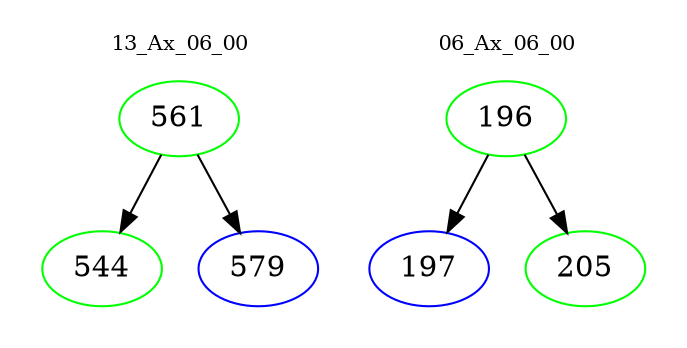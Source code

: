 digraph{
subgraph cluster_0 {
color = white
label = "13_Ax_06_00";
fontsize=10;
T0_561 [label="561", color="green"]
T0_561 -> T0_544 [color="black"]
T0_544 [label="544", color="green"]
T0_561 -> T0_579 [color="black"]
T0_579 [label="579", color="blue"]
}
subgraph cluster_1 {
color = white
label = "06_Ax_06_00";
fontsize=10;
T1_196 [label="196", color="green"]
T1_196 -> T1_197 [color="black"]
T1_197 [label="197", color="blue"]
T1_196 -> T1_205 [color="black"]
T1_205 [label="205", color="green"]
}
}
